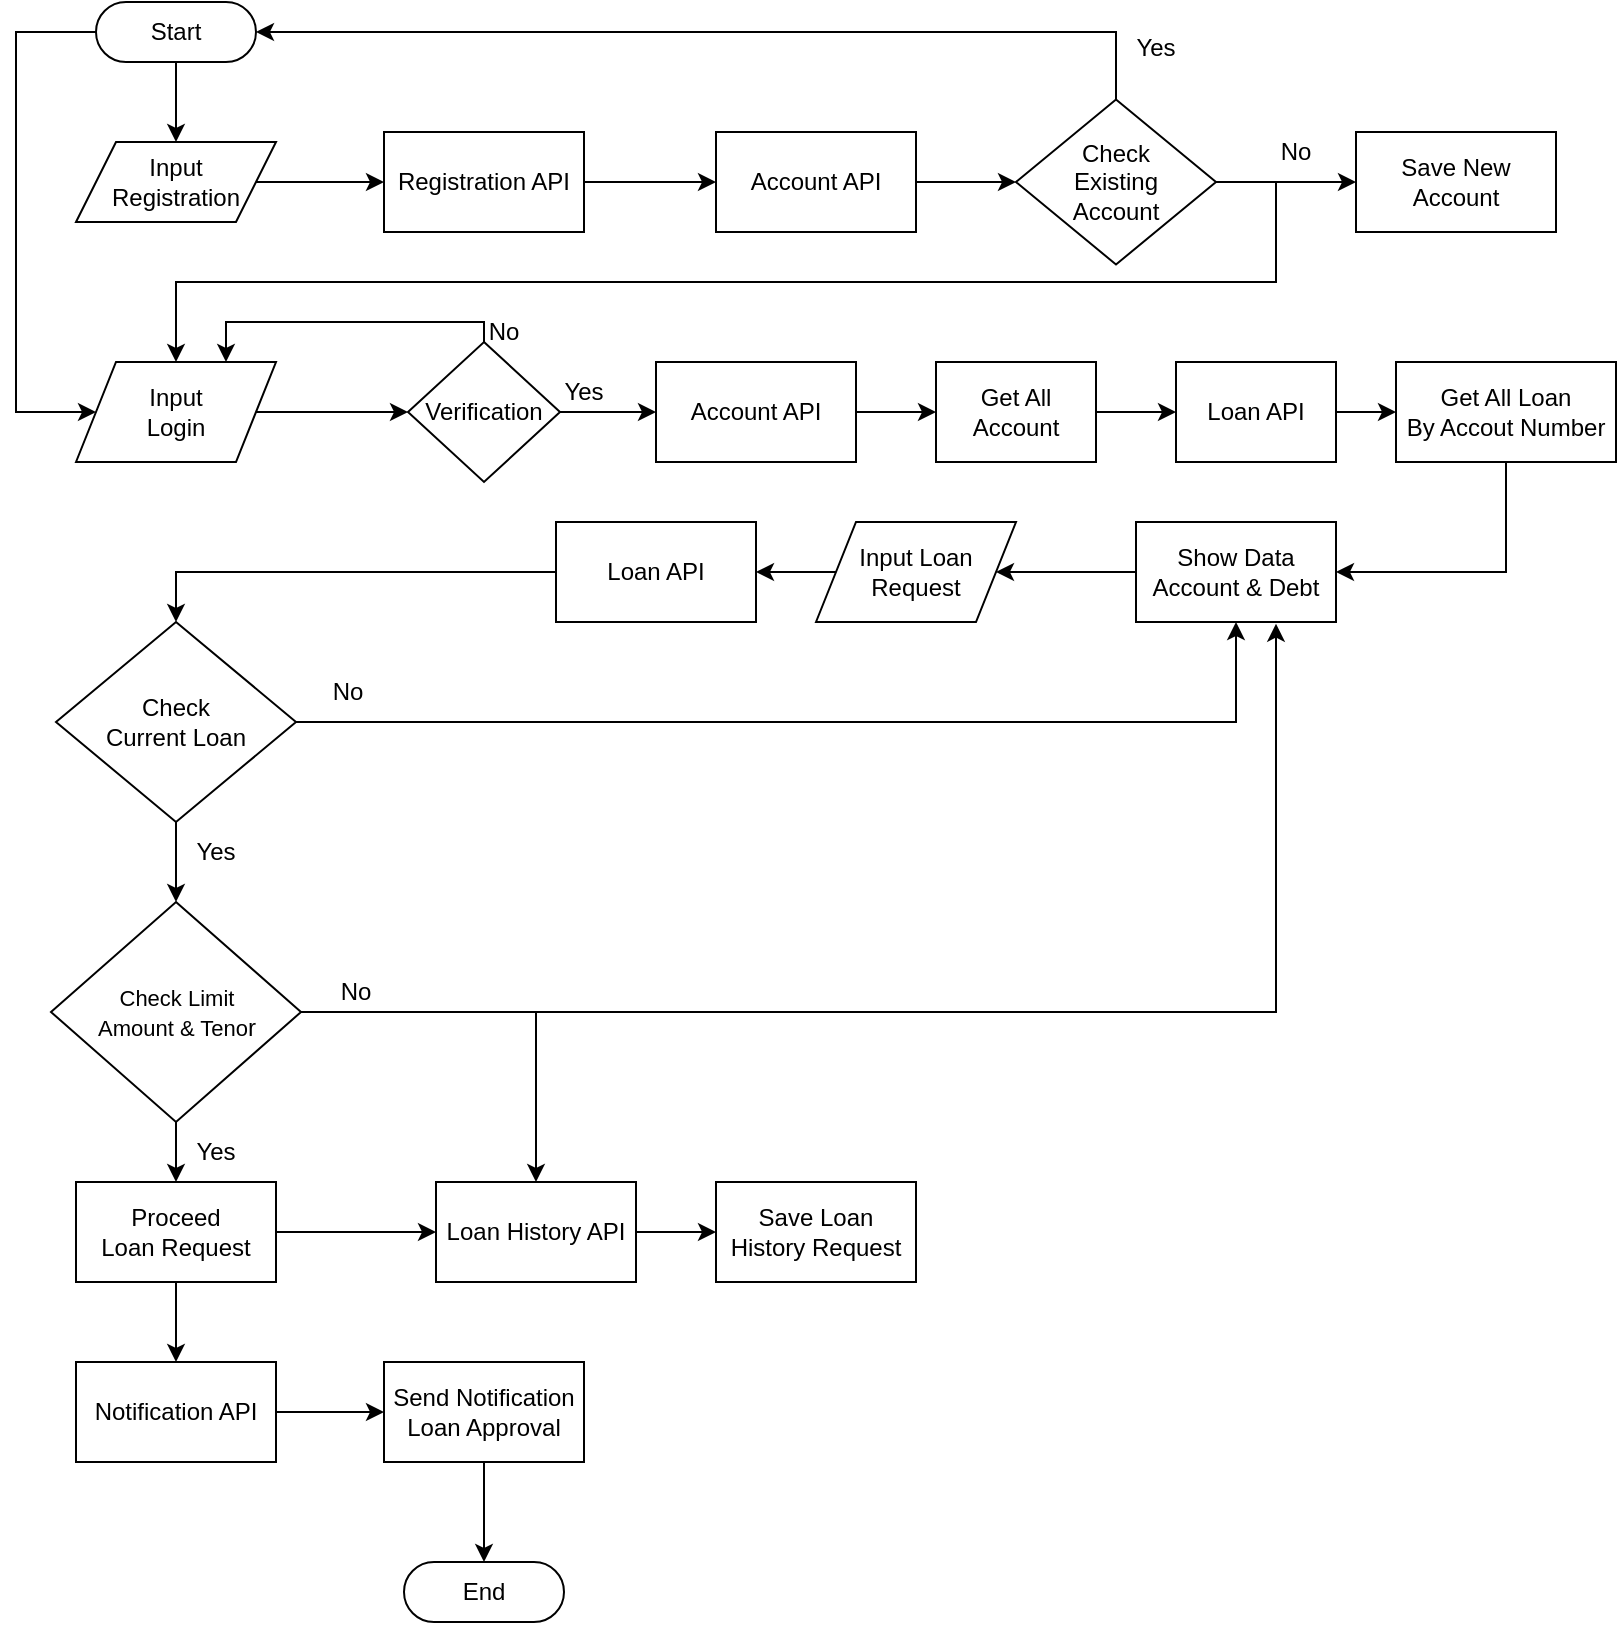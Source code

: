 <mxfile version="21.6.2" type="device">
  <diagram name="Halaman-1" id="mbcmMKHSCFAahfTxKbZ2">
    <mxGraphModel dx="1235" dy="678" grid="1" gridSize="10" guides="1" tooltips="1" connect="1" arrows="1" fold="1" page="1" pageScale="1" pageWidth="827" pageHeight="1169" math="0" shadow="0">
      <root>
        <mxCell id="0" />
        <mxCell id="1" parent="0" />
        <mxCell id="s5O4qmKQ3-V9o8_MaU5N-1" value="Start" style="html=1;dashed=0;whiteSpace=wrap;shape=mxgraph.dfd.start" vertex="1" parent="1">
          <mxGeometry x="170" y="40" width="80" height="30" as="geometry" />
        </mxCell>
        <mxCell id="s5O4qmKQ3-V9o8_MaU5N-2" value="" style="endArrow=classic;html=1;rounded=0;" edge="1" parent="1" source="s5O4qmKQ3-V9o8_MaU5N-1" target="s5O4qmKQ3-V9o8_MaU5N-3">
          <mxGeometry width="50" height="50" relative="1" as="geometry">
            <mxPoint x="390" y="320" as="sourcePoint" />
            <mxPoint x="440" y="270" as="targetPoint" />
          </mxGeometry>
        </mxCell>
        <mxCell id="s5O4qmKQ3-V9o8_MaU5N-3" value="Input &lt;br&gt;Registration" style="shape=parallelogram;perimeter=parallelogramPerimeter;whiteSpace=wrap;html=1;dashed=0;" vertex="1" parent="1">
          <mxGeometry x="160" y="110" width="100" height="40" as="geometry" />
        </mxCell>
        <mxCell id="s5O4qmKQ3-V9o8_MaU5N-4" value="Registration API" style="html=1;dashed=0;whiteSpace=wrap;" vertex="1" parent="1">
          <mxGeometry x="314" y="105" width="100" height="50" as="geometry" />
        </mxCell>
        <mxCell id="s5O4qmKQ3-V9o8_MaU5N-5" value="" style="endArrow=classic;html=1;rounded=0;" edge="1" parent="1" source="s5O4qmKQ3-V9o8_MaU5N-3" target="s5O4qmKQ3-V9o8_MaU5N-4">
          <mxGeometry width="50" height="50" relative="1" as="geometry">
            <mxPoint x="390" y="320" as="sourcePoint" />
            <mxPoint x="440" y="270" as="targetPoint" />
          </mxGeometry>
        </mxCell>
        <mxCell id="s5O4qmKQ3-V9o8_MaU5N-6" value="Account API" style="html=1;dashed=0;whiteSpace=wrap;" vertex="1" parent="1">
          <mxGeometry x="480" y="105" width="100" height="50" as="geometry" />
        </mxCell>
        <mxCell id="s5O4qmKQ3-V9o8_MaU5N-7" value="" style="endArrow=classic;html=1;rounded=0;" edge="1" parent="1" source="s5O4qmKQ3-V9o8_MaU5N-4" target="s5O4qmKQ3-V9o8_MaU5N-6">
          <mxGeometry width="50" height="50" relative="1" as="geometry">
            <mxPoint x="390" y="270" as="sourcePoint" />
            <mxPoint x="440" y="220" as="targetPoint" />
          </mxGeometry>
        </mxCell>
        <mxCell id="s5O4qmKQ3-V9o8_MaU5N-8" value="Check&lt;br&gt;Existing &lt;br&gt;Account" style="shape=rhombus;html=1;dashed=0;whiteSpace=wrap;perimeter=rhombusPerimeter;" vertex="1" parent="1">
          <mxGeometry x="630" y="88.75" width="100" height="82.5" as="geometry" />
        </mxCell>
        <mxCell id="s5O4qmKQ3-V9o8_MaU5N-9" value="" style="endArrow=classic;html=1;rounded=0;" edge="1" parent="1" source="s5O4qmKQ3-V9o8_MaU5N-6" target="s5O4qmKQ3-V9o8_MaU5N-8">
          <mxGeometry width="50" height="50" relative="1" as="geometry">
            <mxPoint x="370" y="270" as="sourcePoint" />
            <mxPoint x="420" y="220" as="targetPoint" />
          </mxGeometry>
        </mxCell>
        <mxCell id="s5O4qmKQ3-V9o8_MaU5N-10" value="" style="endArrow=classic;html=1;rounded=0;" edge="1" parent="1" source="s5O4qmKQ3-V9o8_MaU5N-8" target="s5O4qmKQ3-V9o8_MaU5N-1">
          <mxGeometry width="50" height="50" relative="1" as="geometry">
            <mxPoint x="370" y="270" as="sourcePoint" />
            <mxPoint x="420" y="220" as="targetPoint" />
            <Array as="points">
              <mxPoint x="680" y="55" />
            </Array>
          </mxGeometry>
        </mxCell>
        <mxCell id="s5O4qmKQ3-V9o8_MaU5N-11" value="Save New&lt;br&gt;Account" style="html=1;dashed=0;whiteSpace=wrap;" vertex="1" parent="1">
          <mxGeometry x="800" y="105" width="100" height="50" as="geometry" />
        </mxCell>
        <mxCell id="s5O4qmKQ3-V9o8_MaU5N-12" value="" style="endArrow=classic;html=1;rounded=0;" edge="1" parent="1" source="s5O4qmKQ3-V9o8_MaU5N-8" target="s5O4qmKQ3-V9o8_MaU5N-11">
          <mxGeometry width="50" height="50" relative="1" as="geometry">
            <mxPoint x="370" y="270" as="sourcePoint" />
            <mxPoint x="420" y="220" as="targetPoint" />
            <Array as="points" />
          </mxGeometry>
        </mxCell>
        <mxCell id="s5O4qmKQ3-V9o8_MaU5N-13" value="Input &lt;br&gt;Login" style="shape=parallelogram;perimeter=parallelogramPerimeter;whiteSpace=wrap;html=1;dashed=0;" vertex="1" parent="1">
          <mxGeometry x="160" y="220" width="100" height="50" as="geometry" />
        </mxCell>
        <mxCell id="s5O4qmKQ3-V9o8_MaU5N-14" value="" style="endArrow=classic;html=1;rounded=0;" edge="1" parent="1" source="s5O4qmKQ3-V9o8_MaU5N-1" target="s5O4qmKQ3-V9o8_MaU5N-13">
          <mxGeometry width="50" height="50" relative="1" as="geometry">
            <mxPoint x="220" y="80" as="sourcePoint" />
            <mxPoint x="220" y="120" as="targetPoint" />
            <Array as="points">
              <mxPoint x="130" y="55" />
              <mxPoint x="130" y="245" />
            </Array>
          </mxGeometry>
        </mxCell>
        <mxCell id="s5O4qmKQ3-V9o8_MaU5N-15" value="Verification" style="shape=rhombus;html=1;dashed=0;whiteSpace=wrap;perimeter=rhombusPerimeter;" vertex="1" parent="1">
          <mxGeometry x="326" y="210" width="76" height="70" as="geometry" />
        </mxCell>
        <mxCell id="s5O4qmKQ3-V9o8_MaU5N-16" value="" style="endArrow=classic;html=1;rounded=0;entryX=0.75;entryY=0;entryDx=0;entryDy=0;" edge="1" parent="1" source="s5O4qmKQ3-V9o8_MaU5N-15" target="s5O4qmKQ3-V9o8_MaU5N-13">
          <mxGeometry width="50" height="50" relative="1" as="geometry">
            <mxPoint x="470" y="270" as="sourcePoint" />
            <mxPoint x="520" y="220" as="targetPoint" />
            <Array as="points">
              <mxPoint x="364" y="200" />
              <mxPoint x="235" y="200" />
            </Array>
          </mxGeometry>
        </mxCell>
        <mxCell id="s5O4qmKQ3-V9o8_MaU5N-17" value="" style="endArrow=classic;html=1;rounded=0;" edge="1" parent="1" source="s5O4qmKQ3-V9o8_MaU5N-13" target="s5O4qmKQ3-V9o8_MaU5N-15">
          <mxGeometry width="50" height="50" relative="1" as="geometry">
            <mxPoint x="470" y="270" as="sourcePoint" />
            <mxPoint x="520" y="220" as="targetPoint" />
          </mxGeometry>
        </mxCell>
        <mxCell id="s5O4qmKQ3-V9o8_MaU5N-18" value="Account API" style="html=1;dashed=0;whiteSpace=wrap;" vertex="1" parent="1">
          <mxGeometry x="450" y="220" width="100" height="50" as="geometry" />
        </mxCell>
        <mxCell id="s5O4qmKQ3-V9o8_MaU5N-20" value="" style="endArrow=classic;html=1;rounded=0;" edge="1" parent="1" source="s5O4qmKQ3-V9o8_MaU5N-15" target="s5O4qmKQ3-V9o8_MaU5N-18">
          <mxGeometry width="50" height="50" relative="1" as="geometry">
            <mxPoint x="424" y="140" as="sourcePoint" />
            <mxPoint x="490" y="140" as="targetPoint" />
          </mxGeometry>
        </mxCell>
        <mxCell id="s5O4qmKQ3-V9o8_MaU5N-22" value="Get All &lt;br&gt;Account" style="html=1;dashed=0;whiteSpace=wrap;" vertex="1" parent="1">
          <mxGeometry x="590" y="220" width="80" height="50" as="geometry" />
        </mxCell>
        <mxCell id="s5O4qmKQ3-V9o8_MaU5N-23" value="" style="endArrow=classic;html=1;rounded=0;" edge="1" parent="1" source="s5O4qmKQ3-V9o8_MaU5N-18" target="s5O4qmKQ3-V9o8_MaU5N-22">
          <mxGeometry width="50" height="50" relative="1" as="geometry">
            <mxPoint x="650" y="270" as="sourcePoint" />
            <mxPoint x="700" y="220" as="targetPoint" />
          </mxGeometry>
        </mxCell>
        <mxCell id="s5O4qmKQ3-V9o8_MaU5N-24" value="Loan API" style="html=1;dashed=0;whiteSpace=wrap;" vertex="1" parent="1">
          <mxGeometry x="710" y="220" width="80" height="50" as="geometry" />
        </mxCell>
        <mxCell id="s5O4qmKQ3-V9o8_MaU5N-25" value="Get All Loan&lt;br&gt;By Accout Number" style="html=1;dashed=0;whiteSpace=wrap;" vertex="1" parent="1">
          <mxGeometry x="820" y="220" width="110" height="50" as="geometry" />
        </mxCell>
        <mxCell id="s5O4qmKQ3-V9o8_MaU5N-26" value="" style="endArrow=classic;html=1;rounded=0;" edge="1" parent="1" source="s5O4qmKQ3-V9o8_MaU5N-22" target="s5O4qmKQ3-V9o8_MaU5N-24">
          <mxGeometry width="50" height="50" relative="1" as="geometry">
            <mxPoint x="650" y="270" as="sourcePoint" />
            <mxPoint x="700" y="220" as="targetPoint" />
          </mxGeometry>
        </mxCell>
        <mxCell id="s5O4qmKQ3-V9o8_MaU5N-27" value="" style="endArrow=classic;html=1;rounded=0;" edge="1" parent="1" source="s5O4qmKQ3-V9o8_MaU5N-24" target="s5O4qmKQ3-V9o8_MaU5N-25">
          <mxGeometry width="50" height="50" relative="1" as="geometry">
            <mxPoint x="650" y="270" as="sourcePoint" />
            <mxPoint x="700" y="220" as="targetPoint" />
          </mxGeometry>
        </mxCell>
        <mxCell id="s5O4qmKQ3-V9o8_MaU5N-28" value="Show Data&lt;br&gt;Account &amp;amp; Debt" style="html=1;dashed=0;whiteSpace=wrap;" vertex="1" parent="1">
          <mxGeometry x="690" y="300" width="100" height="50" as="geometry" />
        </mxCell>
        <mxCell id="s5O4qmKQ3-V9o8_MaU5N-29" value="" style="endArrow=classic;html=1;rounded=0;" edge="1" parent="1" source="s5O4qmKQ3-V9o8_MaU5N-25" target="s5O4qmKQ3-V9o8_MaU5N-28">
          <mxGeometry width="50" height="50" relative="1" as="geometry">
            <mxPoint x="420" y="270" as="sourcePoint" />
            <mxPoint x="470" y="220" as="targetPoint" />
            <Array as="points">
              <mxPoint x="875" y="325" />
            </Array>
          </mxGeometry>
        </mxCell>
        <mxCell id="s5O4qmKQ3-V9o8_MaU5N-32" value="Input Loan&lt;br&gt;Request" style="shape=parallelogram;perimeter=parallelogramPerimeter;whiteSpace=wrap;html=1;dashed=0;" vertex="1" parent="1">
          <mxGeometry x="530" y="300" width="100" height="50" as="geometry" />
        </mxCell>
        <mxCell id="s5O4qmKQ3-V9o8_MaU5N-33" value="" style="endArrow=classic;html=1;rounded=0;" edge="1" parent="1" source="s5O4qmKQ3-V9o8_MaU5N-28" target="s5O4qmKQ3-V9o8_MaU5N-32">
          <mxGeometry width="50" height="50" relative="1" as="geometry">
            <mxPoint x="460" y="270" as="sourcePoint" />
            <mxPoint x="510" y="220" as="targetPoint" />
          </mxGeometry>
        </mxCell>
        <mxCell id="s5O4qmKQ3-V9o8_MaU5N-35" value="Loan API" style="html=1;dashed=0;whiteSpace=wrap;" vertex="1" parent="1">
          <mxGeometry x="400" y="300" width="100" height="50" as="geometry" />
        </mxCell>
        <mxCell id="s5O4qmKQ3-V9o8_MaU5N-36" value="" style="endArrow=classic;html=1;rounded=0;" edge="1" parent="1" source="s5O4qmKQ3-V9o8_MaU5N-32" target="s5O4qmKQ3-V9o8_MaU5N-35">
          <mxGeometry width="50" height="50" relative="1" as="geometry">
            <mxPoint x="460" y="270" as="sourcePoint" />
            <mxPoint x="510" y="220" as="targetPoint" />
          </mxGeometry>
        </mxCell>
        <mxCell id="s5O4qmKQ3-V9o8_MaU5N-37" value="Check&lt;br&gt;Current Loan" style="shape=rhombus;html=1;dashed=0;whiteSpace=wrap;perimeter=rhombusPerimeter;" vertex="1" parent="1">
          <mxGeometry x="150" y="350" width="120" height="100" as="geometry" />
        </mxCell>
        <mxCell id="s5O4qmKQ3-V9o8_MaU5N-38" value="" style="endArrow=classic;html=1;rounded=0;" edge="1" parent="1" source="s5O4qmKQ3-V9o8_MaU5N-35" target="s5O4qmKQ3-V9o8_MaU5N-37">
          <mxGeometry width="50" height="50" relative="1" as="geometry">
            <mxPoint x="460" y="270" as="sourcePoint" />
            <mxPoint x="510" y="220" as="targetPoint" />
            <Array as="points">
              <mxPoint x="210" y="325" />
            </Array>
          </mxGeometry>
        </mxCell>
        <mxCell id="s5O4qmKQ3-V9o8_MaU5N-39" value="" style="endArrow=classic;html=1;rounded=0;" edge="1" parent="1" source="s5O4qmKQ3-V9o8_MaU5N-37" target="s5O4qmKQ3-V9o8_MaU5N-28">
          <mxGeometry width="50" height="50" relative="1" as="geometry">
            <mxPoint x="460" y="330" as="sourcePoint" />
            <mxPoint x="510" y="280" as="targetPoint" />
            <Array as="points">
              <mxPoint x="740" y="400" />
            </Array>
          </mxGeometry>
        </mxCell>
        <mxCell id="s5O4qmKQ3-V9o8_MaU5N-40" value="&lt;font style=&quot;font-size: 11px;&quot;&gt;Check Limit&lt;br&gt;Amount &amp;amp; Teno&lt;/font&gt;r" style="shape=rhombus;html=1;dashed=0;whiteSpace=wrap;perimeter=rhombusPerimeter;" vertex="1" parent="1">
          <mxGeometry x="147.5" y="490" width="125" height="110" as="geometry" />
        </mxCell>
        <mxCell id="s5O4qmKQ3-V9o8_MaU5N-41" value="" style="endArrow=classic;html=1;rounded=0;" edge="1" parent="1" source="s5O4qmKQ3-V9o8_MaU5N-37" target="s5O4qmKQ3-V9o8_MaU5N-40">
          <mxGeometry width="50" height="50" relative="1" as="geometry">
            <mxPoint x="460" y="430" as="sourcePoint" />
            <mxPoint x="510" y="380" as="targetPoint" />
          </mxGeometry>
        </mxCell>
        <mxCell id="s5O4qmKQ3-V9o8_MaU5N-42" value="" style="endArrow=classic;html=1;rounded=0;entryX=0.7;entryY=1.017;entryDx=0;entryDy=0;entryPerimeter=0;" edge="1" parent="1" source="s5O4qmKQ3-V9o8_MaU5N-40" target="s5O4qmKQ3-V9o8_MaU5N-28">
          <mxGeometry width="50" height="50" relative="1" as="geometry">
            <mxPoint x="460" y="470" as="sourcePoint" />
            <mxPoint x="510" y="420" as="targetPoint" />
            <Array as="points">
              <mxPoint x="760" y="545" />
              <mxPoint x="760" y="450" />
            </Array>
          </mxGeometry>
        </mxCell>
        <mxCell id="s5O4qmKQ3-V9o8_MaU5N-43" value="Proceed&lt;br&gt;Loan Request" style="html=1;dashed=0;whiteSpace=wrap;" vertex="1" parent="1">
          <mxGeometry x="160" y="630" width="100" height="50" as="geometry" />
        </mxCell>
        <mxCell id="s5O4qmKQ3-V9o8_MaU5N-44" value="" style="endArrow=classic;html=1;rounded=0;" edge="1" parent="1" source="s5O4qmKQ3-V9o8_MaU5N-40" target="s5O4qmKQ3-V9o8_MaU5N-43">
          <mxGeometry width="50" height="50" relative="1" as="geometry">
            <mxPoint x="460" y="550" as="sourcePoint" />
            <mxPoint x="510" y="500" as="targetPoint" />
          </mxGeometry>
        </mxCell>
        <mxCell id="s5O4qmKQ3-V9o8_MaU5N-45" value="Loan History API" style="html=1;dashed=0;whiteSpace=wrap;" vertex="1" parent="1">
          <mxGeometry x="340" y="630" width="100" height="50" as="geometry" />
        </mxCell>
        <mxCell id="s5O4qmKQ3-V9o8_MaU5N-46" value="Save Loan &lt;br&gt;History Request" style="html=1;dashed=0;whiteSpace=wrap;" vertex="1" parent="1">
          <mxGeometry x="480" y="630" width="100" height="50" as="geometry" />
        </mxCell>
        <mxCell id="s5O4qmKQ3-V9o8_MaU5N-47" value="" style="endArrow=classic;html=1;rounded=0;" edge="1" parent="1" source="s5O4qmKQ3-V9o8_MaU5N-40" target="s5O4qmKQ3-V9o8_MaU5N-45">
          <mxGeometry width="50" height="50" relative="1" as="geometry">
            <mxPoint x="460" y="610" as="sourcePoint" />
            <mxPoint x="510" y="560" as="targetPoint" />
            <Array as="points">
              <mxPoint x="390" y="545" />
            </Array>
          </mxGeometry>
        </mxCell>
        <mxCell id="s5O4qmKQ3-V9o8_MaU5N-48" value="" style="endArrow=classic;html=1;rounded=0;" edge="1" parent="1" source="s5O4qmKQ3-V9o8_MaU5N-45" target="s5O4qmKQ3-V9o8_MaU5N-46">
          <mxGeometry width="50" height="50" relative="1" as="geometry">
            <mxPoint x="460" y="610" as="sourcePoint" />
            <mxPoint x="510" y="560" as="targetPoint" />
          </mxGeometry>
        </mxCell>
        <mxCell id="s5O4qmKQ3-V9o8_MaU5N-49" value="" style="endArrow=classic;html=1;rounded=0;" edge="1" parent="1" source="s5O4qmKQ3-V9o8_MaU5N-43" target="s5O4qmKQ3-V9o8_MaU5N-45">
          <mxGeometry width="50" height="50" relative="1" as="geometry">
            <mxPoint x="220" y="610" as="sourcePoint" />
            <mxPoint x="220" y="640" as="targetPoint" />
          </mxGeometry>
        </mxCell>
        <mxCell id="s5O4qmKQ3-V9o8_MaU5N-50" value="" style="endArrow=classic;html=1;rounded=0;" edge="1" parent="1" source="s5O4qmKQ3-V9o8_MaU5N-43" target="s5O4qmKQ3-V9o8_MaU5N-51">
          <mxGeometry width="50" height="50" relative="1" as="geometry">
            <mxPoint x="460" y="630" as="sourcePoint" />
            <mxPoint x="210" y="720" as="targetPoint" />
          </mxGeometry>
        </mxCell>
        <mxCell id="s5O4qmKQ3-V9o8_MaU5N-51" value="Notification API" style="html=1;dashed=0;whiteSpace=wrap;" vertex="1" parent="1">
          <mxGeometry x="160" y="720" width="100" height="50" as="geometry" />
        </mxCell>
        <mxCell id="s5O4qmKQ3-V9o8_MaU5N-52" value="" style="endArrow=classic;html=1;rounded=0;" edge="1" parent="1" source="s5O4qmKQ3-V9o8_MaU5N-51" target="s5O4qmKQ3-V9o8_MaU5N-53">
          <mxGeometry width="50" height="50" relative="1" as="geometry">
            <mxPoint x="460" y="630" as="sourcePoint" />
            <mxPoint x="340" y="745" as="targetPoint" />
          </mxGeometry>
        </mxCell>
        <mxCell id="s5O4qmKQ3-V9o8_MaU5N-53" value="Send Notification&lt;br&gt;Loan Approval" style="html=1;dashed=0;whiteSpace=wrap;" vertex="1" parent="1">
          <mxGeometry x="314" y="720" width="100" height="50" as="geometry" />
        </mxCell>
        <mxCell id="s5O4qmKQ3-V9o8_MaU5N-54" value="" style="endArrow=classic;html=1;rounded=0;" edge="1" parent="1" source="s5O4qmKQ3-V9o8_MaU5N-53" target="s5O4qmKQ3-V9o8_MaU5N-55">
          <mxGeometry width="50" height="50" relative="1" as="geometry">
            <mxPoint x="460" y="690" as="sourcePoint" />
            <mxPoint x="364" y="810" as="targetPoint" />
          </mxGeometry>
        </mxCell>
        <mxCell id="s5O4qmKQ3-V9o8_MaU5N-55" value="End" style="html=1;dashed=0;whiteSpace=wrap;shape=mxgraph.dfd.start" vertex="1" parent="1">
          <mxGeometry x="324" y="820" width="80" height="30" as="geometry" />
        </mxCell>
        <mxCell id="s5O4qmKQ3-V9o8_MaU5N-57" value="Yes" style="text;html=1;strokeColor=none;fillColor=none;align=center;verticalAlign=middle;whiteSpace=wrap;rounded=0;" vertex="1" parent="1">
          <mxGeometry x="670" y="47.5" width="60" height="30" as="geometry" />
        </mxCell>
        <mxCell id="s5O4qmKQ3-V9o8_MaU5N-58" value="No" style="text;html=1;strokeColor=none;fillColor=none;align=center;verticalAlign=middle;whiteSpace=wrap;rounded=0;" vertex="1" parent="1">
          <mxGeometry x="740" y="100" width="60" height="30" as="geometry" />
        </mxCell>
        <mxCell id="s5O4qmKQ3-V9o8_MaU5N-59" value="" style="endArrow=classic;html=1;rounded=0;entryX=0.5;entryY=0;entryDx=0;entryDy=0;exitX=1;exitY=0.5;exitDx=0;exitDy=0;" edge="1" parent="1" source="s5O4qmKQ3-V9o8_MaU5N-8" target="s5O4qmKQ3-V9o8_MaU5N-13">
          <mxGeometry width="50" height="50" relative="1" as="geometry">
            <mxPoint x="450" y="400" as="sourcePoint" />
            <mxPoint x="500" y="350" as="targetPoint" />
            <Array as="points">
              <mxPoint x="760" y="130" />
              <mxPoint x="760" y="180" />
              <mxPoint x="210" y="180" />
            </Array>
          </mxGeometry>
        </mxCell>
        <mxCell id="s5O4qmKQ3-V9o8_MaU5N-61" value="No" style="text;html=1;strokeColor=none;fillColor=none;align=center;verticalAlign=middle;whiteSpace=wrap;rounded=0;" vertex="1" parent="1">
          <mxGeometry x="344" y="190" width="60" height="30" as="geometry" />
        </mxCell>
        <mxCell id="s5O4qmKQ3-V9o8_MaU5N-62" value="Yes" style="text;html=1;strokeColor=none;fillColor=none;align=center;verticalAlign=middle;whiteSpace=wrap;rounded=0;" vertex="1" parent="1">
          <mxGeometry x="384" y="220" width="60" height="30" as="geometry" />
        </mxCell>
        <mxCell id="s5O4qmKQ3-V9o8_MaU5N-63" value="Yes" style="text;html=1;strokeColor=none;fillColor=none;align=center;verticalAlign=middle;whiteSpace=wrap;rounded=0;" vertex="1" parent="1">
          <mxGeometry x="200" y="450" width="60" height="30" as="geometry" />
        </mxCell>
        <mxCell id="s5O4qmKQ3-V9o8_MaU5N-64" value="No" style="text;html=1;strokeColor=none;fillColor=none;align=center;verticalAlign=middle;whiteSpace=wrap;rounded=0;" vertex="1" parent="1">
          <mxGeometry x="266" y="370" width="60" height="30" as="geometry" />
        </mxCell>
        <mxCell id="s5O4qmKQ3-V9o8_MaU5N-65" value="No" style="text;html=1;strokeColor=none;fillColor=none;align=center;verticalAlign=middle;whiteSpace=wrap;rounded=0;" vertex="1" parent="1">
          <mxGeometry x="270" y="520" width="60" height="30" as="geometry" />
        </mxCell>
        <mxCell id="s5O4qmKQ3-V9o8_MaU5N-67" value="Yes" style="text;html=1;strokeColor=none;fillColor=none;align=center;verticalAlign=middle;whiteSpace=wrap;rounded=0;" vertex="1" parent="1">
          <mxGeometry x="200" y="600" width="60" height="30" as="geometry" />
        </mxCell>
      </root>
    </mxGraphModel>
  </diagram>
</mxfile>
